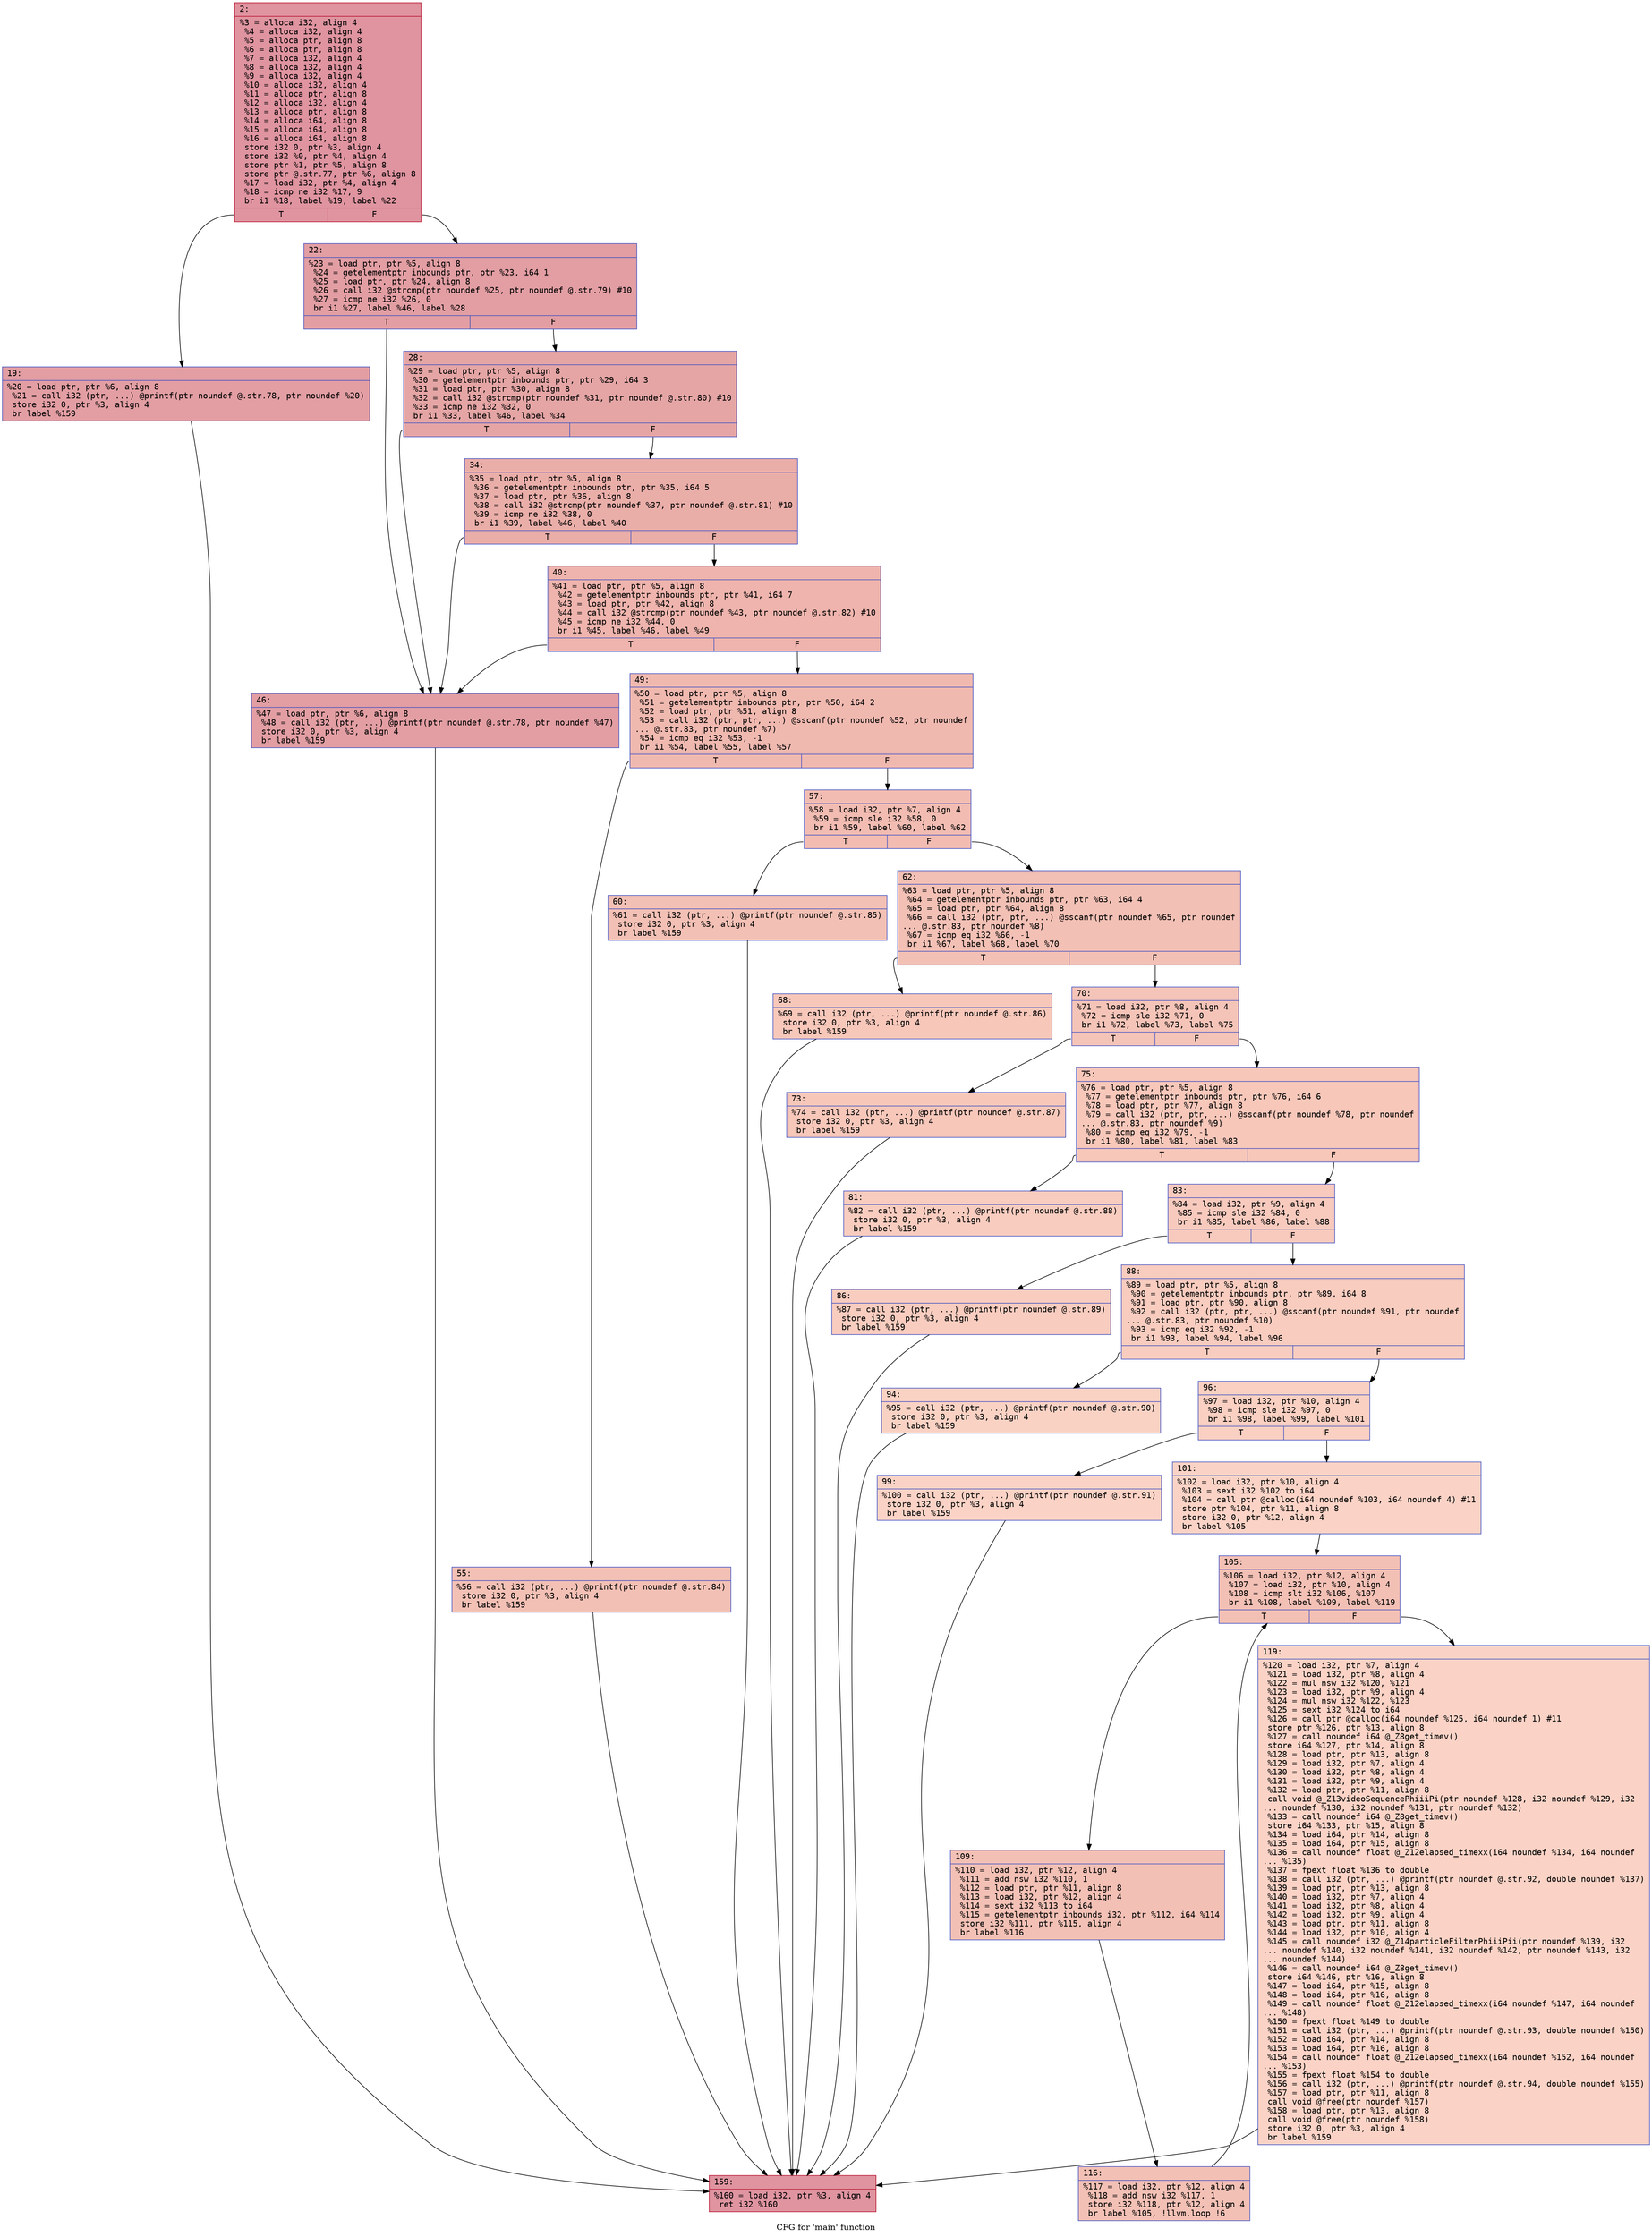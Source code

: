 digraph "CFG for 'main' function" {
	label="CFG for 'main' function";

	Node0x600001831a40 [shape=record,color="#b70d28ff", style=filled, fillcolor="#b70d2870" fontname="Courier",label="{2:\l|  %3 = alloca i32, align 4\l  %4 = alloca i32, align 4\l  %5 = alloca ptr, align 8\l  %6 = alloca ptr, align 8\l  %7 = alloca i32, align 4\l  %8 = alloca i32, align 4\l  %9 = alloca i32, align 4\l  %10 = alloca i32, align 4\l  %11 = alloca ptr, align 8\l  %12 = alloca i32, align 4\l  %13 = alloca ptr, align 8\l  %14 = alloca i64, align 8\l  %15 = alloca i64, align 8\l  %16 = alloca i64, align 8\l  store i32 0, ptr %3, align 4\l  store i32 %0, ptr %4, align 4\l  store ptr %1, ptr %5, align 8\l  store ptr @.str.77, ptr %6, align 8\l  %17 = load i32, ptr %4, align 4\l  %18 = icmp ne i32 %17, 9\l  br i1 %18, label %19, label %22\l|{<s0>T|<s1>F}}"];
	Node0x600001831a40:s0 -> Node0x600001831a90[tooltip="2 -> 19\nProbability 50.00%" ];
	Node0x600001831a40:s1 -> Node0x600001831ae0[tooltip="2 -> 22\nProbability 50.00%" ];
	Node0x600001831a90 [shape=record,color="#3d50c3ff", style=filled, fillcolor="#be242e70" fontname="Courier",label="{19:\l|  %20 = load ptr, ptr %6, align 8\l  %21 = call i32 (ptr, ...) @printf(ptr noundef @.str.78, ptr noundef %20)\l  store i32 0, ptr %3, align 4\l  br label %159\l}"];
	Node0x600001831a90 -> Node0x600001832300[tooltip="19 -> 159\nProbability 100.00%" ];
	Node0x600001831ae0 [shape=record,color="#3d50c3ff", style=filled, fillcolor="#be242e70" fontname="Courier",label="{22:\l|  %23 = load ptr, ptr %5, align 8\l  %24 = getelementptr inbounds ptr, ptr %23, i64 1\l  %25 = load ptr, ptr %24, align 8\l  %26 = call i32 @strcmp(ptr noundef %25, ptr noundef @.str.79) #10\l  %27 = icmp ne i32 %26, 0\l  br i1 %27, label %46, label %28\l|{<s0>T|<s1>F}}"];
	Node0x600001831ae0:s0 -> Node0x600001831c20[tooltip="22 -> 46\nProbability 62.50%" ];
	Node0x600001831ae0:s1 -> Node0x600001831b30[tooltip="22 -> 28\nProbability 37.50%" ];
	Node0x600001831b30 [shape=record,color="#3d50c3ff", style=filled, fillcolor="#c5333470" fontname="Courier",label="{28:\l|  %29 = load ptr, ptr %5, align 8\l  %30 = getelementptr inbounds ptr, ptr %29, i64 3\l  %31 = load ptr, ptr %30, align 8\l  %32 = call i32 @strcmp(ptr noundef %31, ptr noundef @.str.80) #10\l  %33 = icmp ne i32 %32, 0\l  br i1 %33, label %46, label %34\l|{<s0>T|<s1>F}}"];
	Node0x600001831b30:s0 -> Node0x600001831c20[tooltip="28 -> 46\nProbability 62.50%" ];
	Node0x600001831b30:s1 -> Node0x600001831b80[tooltip="28 -> 34\nProbability 37.50%" ];
	Node0x600001831b80 [shape=record,color="#3d50c3ff", style=filled, fillcolor="#d0473d70" fontname="Courier",label="{34:\l|  %35 = load ptr, ptr %5, align 8\l  %36 = getelementptr inbounds ptr, ptr %35, i64 5\l  %37 = load ptr, ptr %36, align 8\l  %38 = call i32 @strcmp(ptr noundef %37, ptr noundef @.str.81) #10\l  %39 = icmp ne i32 %38, 0\l  br i1 %39, label %46, label %40\l|{<s0>T|<s1>F}}"];
	Node0x600001831b80:s0 -> Node0x600001831c20[tooltip="34 -> 46\nProbability 62.50%" ];
	Node0x600001831b80:s1 -> Node0x600001831bd0[tooltip="34 -> 40\nProbability 37.50%" ];
	Node0x600001831bd0 [shape=record,color="#3d50c3ff", style=filled, fillcolor="#d8564670" fontname="Courier",label="{40:\l|  %41 = load ptr, ptr %5, align 8\l  %42 = getelementptr inbounds ptr, ptr %41, i64 7\l  %43 = load ptr, ptr %42, align 8\l  %44 = call i32 @strcmp(ptr noundef %43, ptr noundef @.str.82) #10\l  %45 = icmp ne i32 %44, 0\l  br i1 %45, label %46, label %49\l|{<s0>T|<s1>F}}"];
	Node0x600001831bd0:s0 -> Node0x600001831c20[tooltip="40 -> 46\nProbability 62.50%" ];
	Node0x600001831bd0:s1 -> Node0x600001831c70[tooltip="40 -> 49\nProbability 37.50%" ];
	Node0x600001831c20 [shape=record,color="#3d50c3ff", style=filled, fillcolor="#be242e70" fontname="Courier",label="{46:\l|  %47 = load ptr, ptr %6, align 8\l  %48 = call i32 (ptr, ...) @printf(ptr noundef @.str.78, ptr noundef %47)\l  store i32 0, ptr %3, align 4\l  br label %159\l}"];
	Node0x600001831c20 -> Node0x600001832300[tooltip="46 -> 159\nProbability 100.00%" ];
	Node0x600001831c70 [shape=record,color="#3d50c3ff", style=filled, fillcolor="#de614d70" fontname="Courier",label="{49:\l|  %50 = load ptr, ptr %5, align 8\l  %51 = getelementptr inbounds ptr, ptr %50, i64 2\l  %52 = load ptr, ptr %51, align 8\l  %53 = call i32 (ptr, ptr, ...) @sscanf(ptr noundef %52, ptr noundef\l... @.str.83, ptr noundef %7)\l  %54 = icmp eq i32 %53, -1\l  br i1 %54, label %55, label %57\l|{<s0>T|<s1>F}}"];
	Node0x600001831c70:s0 -> Node0x600001831cc0[tooltip="49 -> 55\nProbability 37.50%" ];
	Node0x600001831c70:s1 -> Node0x600001831d10[tooltip="49 -> 57\nProbability 62.50%" ];
	Node0x600001831cc0 [shape=record,color="#3d50c3ff", style=filled, fillcolor="#e5705870" fontname="Courier",label="{55:\l|  %56 = call i32 (ptr, ...) @printf(ptr noundef @.str.84)\l  store i32 0, ptr %3, align 4\l  br label %159\l}"];
	Node0x600001831cc0 -> Node0x600001832300[tooltip="55 -> 159\nProbability 100.00%" ];
	Node0x600001831d10 [shape=record,color="#3d50c3ff", style=filled, fillcolor="#e1675170" fontname="Courier",label="{57:\l|  %58 = load i32, ptr %7, align 4\l  %59 = icmp sle i32 %58, 0\l  br i1 %59, label %60, label %62\l|{<s0>T|<s1>F}}"];
	Node0x600001831d10:s0 -> Node0x600001831d60[tooltip="57 -> 60\nProbability 50.00%" ];
	Node0x600001831d10:s1 -> Node0x600001831db0[tooltip="57 -> 62\nProbability 50.00%" ];
	Node0x600001831d60 [shape=record,color="#3d50c3ff", style=filled, fillcolor="#e5705870" fontname="Courier",label="{60:\l|  %61 = call i32 (ptr, ...) @printf(ptr noundef @.str.85)\l  store i32 0, ptr %3, align 4\l  br label %159\l}"];
	Node0x600001831d60 -> Node0x600001832300[tooltip="60 -> 159\nProbability 100.00%" ];
	Node0x600001831db0 [shape=record,color="#3d50c3ff", style=filled, fillcolor="#e5705870" fontname="Courier",label="{62:\l|  %63 = load ptr, ptr %5, align 8\l  %64 = getelementptr inbounds ptr, ptr %63, i64 4\l  %65 = load ptr, ptr %64, align 8\l  %66 = call i32 (ptr, ptr, ...) @sscanf(ptr noundef %65, ptr noundef\l... @.str.83, ptr noundef %8)\l  %67 = icmp eq i32 %66, -1\l  br i1 %67, label %68, label %70\l|{<s0>T|<s1>F}}"];
	Node0x600001831db0:s0 -> Node0x600001831e00[tooltip="62 -> 68\nProbability 37.50%" ];
	Node0x600001831db0:s1 -> Node0x600001831e50[tooltip="62 -> 70\nProbability 62.50%" ];
	Node0x600001831e00 [shape=record,color="#3d50c3ff", style=filled, fillcolor="#ec7f6370" fontname="Courier",label="{68:\l|  %69 = call i32 (ptr, ...) @printf(ptr noundef @.str.86)\l  store i32 0, ptr %3, align 4\l  br label %159\l}"];
	Node0x600001831e00 -> Node0x600001832300[tooltip="68 -> 159\nProbability 100.00%" ];
	Node0x600001831e50 [shape=record,color="#3d50c3ff", style=filled, fillcolor="#e97a5f70" fontname="Courier",label="{70:\l|  %71 = load i32, ptr %8, align 4\l  %72 = icmp sle i32 %71, 0\l  br i1 %72, label %73, label %75\l|{<s0>T|<s1>F}}"];
	Node0x600001831e50:s0 -> Node0x600001831ea0[tooltip="70 -> 73\nProbability 50.00%" ];
	Node0x600001831e50:s1 -> Node0x600001831ef0[tooltip="70 -> 75\nProbability 50.00%" ];
	Node0x600001831ea0 [shape=record,color="#3d50c3ff", style=filled, fillcolor="#ec7f6370" fontname="Courier",label="{73:\l|  %74 = call i32 (ptr, ...) @printf(ptr noundef @.str.87)\l  store i32 0, ptr %3, align 4\l  br label %159\l}"];
	Node0x600001831ea0 -> Node0x600001832300[tooltip="73 -> 159\nProbability 100.00%" ];
	Node0x600001831ef0 [shape=record,color="#3d50c3ff", style=filled, fillcolor="#ec7f6370" fontname="Courier",label="{75:\l|  %76 = load ptr, ptr %5, align 8\l  %77 = getelementptr inbounds ptr, ptr %76, i64 6\l  %78 = load ptr, ptr %77, align 8\l  %79 = call i32 (ptr, ptr, ...) @sscanf(ptr noundef %78, ptr noundef\l... @.str.83, ptr noundef %9)\l  %80 = icmp eq i32 %79, -1\l  br i1 %80, label %81, label %83\l|{<s0>T|<s1>F}}"];
	Node0x600001831ef0:s0 -> Node0x600001831f40[tooltip="75 -> 81\nProbability 37.50%" ];
	Node0x600001831ef0:s1 -> Node0x600001831f90[tooltip="75 -> 83\nProbability 62.50%" ];
	Node0x600001831f40 [shape=record,color="#3d50c3ff", style=filled, fillcolor="#f08b6e70" fontname="Courier",label="{81:\l|  %82 = call i32 (ptr, ...) @printf(ptr noundef @.str.88)\l  store i32 0, ptr %3, align 4\l  br label %159\l}"];
	Node0x600001831f40 -> Node0x600001832300[tooltip="81 -> 159\nProbability 100.00%" ];
	Node0x600001831f90 [shape=record,color="#3d50c3ff", style=filled, fillcolor="#ef886b70" fontname="Courier",label="{83:\l|  %84 = load i32, ptr %9, align 4\l  %85 = icmp sle i32 %84, 0\l  br i1 %85, label %86, label %88\l|{<s0>T|<s1>F}}"];
	Node0x600001831f90:s0 -> Node0x600001831fe0[tooltip="83 -> 86\nProbability 50.00%" ];
	Node0x600001831f90:s1 -> Node0x600001832030[tooltip="83 -> 88\nProbability 50.00%" ];
	Node0x600001831fe0 [shape=record,color="#3d50c3ff", style=filled, fillcolor="#f08b6e70" fontname="Courier",label="{86:\l|  %87 = call i32 (ptr, ...) @printf(ptr noundef @.str.89)\l  store i32 0, ptr %3, align 4\l  br label %159\l}"];
	Node0x600001831fe0 -> Node0x600001832300[tooltip="86 -> 159\nProbability 100.00%" ];
	Node0x600001832030 [shape=record,color="#3d50c3ff", style=filled, fillcolor="#f08b6e70" fontname="Courier",label="{88:\l|  %89 = load ptr, ptr %5, align 8\l  %90 = getelementptr inbounds ptr, ptr %89, i64 8\l  %91 = load ptr, ptr %90, align 8\l  %92 = call i32 (ptr, ptr, ...) @sscanf(ptr noundef %91, ptr noundef\l... @.str.83, ptr noundef %10)\l  %93 = icmp eq i32 %92, -1\l  br i1 %93, label %94, label %96\l|{<s0>T|<s1>F}}"];
	Node0x600001832030:s0 -> Node0x600001832080[tooltip="88 -> 94\nProbability 37.50%" ];
	Node0x600001832030:s1 -> Node0x6000018320d0[tooltip="88 -> 96\nProbability 62.50%" ];
	Node0x600001832080 [shape=record,color="#3d50c3ff", style=filled, fillcolor="#f4987a70" fontname="Courier",label="{94:\l|  %95 = call i32 (ptr, ...) @printf(ptr noundef @.str.90)\l  store i32 0, ptr %3, align 4\l  br label %159\l}"];
	Node0x600001832080 -> Node0x600001832300[tooltip="94 -> 159\nProbability 100.00%" ];
	Node0x6000018320d0 [shape=record,color="#3d50c3ff", style=filled, fillcolor="#f3947570" fontname="Courier",label="{96:\l|  %97 = load i32, ptr %10, align 4\l  %98 = icmp sle i32 %97, 0\l  br i1 %98, label %99, label %101\l|{<s0>T|<s1>F}}"];
	Node0x6000018320d0:s0 -> Node0x600001832120[tooltip="96 -> 99\nProbability 50.00%" ];
	Node0x6000018320d0:s1 -> Node0x600001832170[tooltip="96 -> 101\nProbability 50.00%" ];
	Node0x600001832120 [shape=record,color="#3d50c3ff", style=filled, fillcolor="#f59c7d70" fontname="Courier",label="{99:\l|  %100 = call i32 (ptr, ...) @printf(ptr noundef @.str.91)\l  store i32 0, ptr %3, align 4\l  br label %159\l}"];
	Node0x600001832120 -> Node0x600001832300[tooltip="99 -> 159\nProbability 100.00%" ];
	Node0x600001832170 [shape=record,color="#3d50c3ff", style=filled, fillcolor="#f59c7d70" fontname="Courier",label="{101:\l|  %102 = load i32, ptr %10, align 4\l  %103 = sext i32 %102 to i64\l  %104 = call ptr @calloc(i64 noundef %103, i64 noundef 4) #11\l  store ptr %104, ptr %11, align 8\l  store i32 0, ptr %12, align 4\l  br label %105\l}"];
	Node0x600001832170 -> Node0x6000018321c0[tooltip="101 -> 105\nProbability 100.00%" ];
	Node0x6000018321c0 [shape=record,color="#3d50c3ff", style=filled, fillcolor="#e5705870" fontname="Courier",label="{105:\l|  %106 = load i32, ptr %12, align 4\l  %107 = load i32, ptr %10, align 4\l  %108 = icmp slt i32 %106, %107\l  br i1 %108, label %109, label %119\l|{<s0>T|<s1>F}}"];
	Node0x6000018321c0:s0 -> Node0x600001832210[tooltip="105 -> 109\nProbability 96.88%" ];
	Node0x6000018321c0:s1 -> Node0x6000018322b0[tooltip="105 -> 119\nProbability 3.12%" ];
	Node0x600001832210 [shape=record,color="#3d50c3ff", style=filled, fillcolor="#e5705870" fontname="Courier",label="{109:\l|  %110 = load i32, ptr %12, align 4\l  %111 = add nsw i32 %110, 1\l  %112 = load ptr, ptr %11, align 8\l  %113 = load i32, ptr %12, align 4\l  %114 = sext i32 %113 to i64\l  %115 = getelementptr inbounds i32, ptr %112, i64 %114\l  store i32 %111, ptr %115, align 4\l  br label %116\l}"];
	Node0x600001832210 -> Node0x600001832260[tooltip="109 -> 116\nProbability 100.00%" ];
	Node0x600001832260 [shape=record,color="#3d50c3ff", style=filled, fillcolor="#e5705870" fontname="Courier",label="{116:\l|  %117 = load i32, ptr %12, align 4\l  %118 = add nsw i32 %117, 1\l  store i32 %118, ptr %12, align 4\l  br label %105, !llvm.loop !6\l}"];
	Node0x600001832260 -> Node0x6000018321c0[tooltip="116 -> 105\nProbability 100.00%" ];
	Node0x6000018322b0 [shape=record,color="#3d50c3ff", style=filled, fillcolor="#f59c7d70" fontname="Courier",label="{119:\l|  %120 = load i32, ptr %7, align 4\l  %121 = load i32, ptr %8, align 4\l  %122 = mul nsw i32 %120, %121\l  %123 = load i32, ptr %9, align 4\l  %124 = mul nsw i32 %122, %123\l  %125 = sext i32 %124 to i64\l  %126 = call ptr @calloc(i64 noundef %125, i64 noundef 1) #11\l  store ptr %126, ptr %13, align 8\l  %127 = call noundef i64 @_Z8get_timev()\l  store i64 %127, ptr %14, align 8\l  %128 = load ptr, ptr %13, align 8\l  %129 = load i32, ptr %7, align 4\l  %130 = load i32, ptr %8, align 4\l  %131 = load i32, ptr %9, align 4\l  %132 = load ptr, ptr %11, align 8\l  call void @_Z13videoSequencePhiiiPi(ptr noundef %128, i32 noundef %129, i32\l... noundef %130, i32 noundef %131, ptr noundef %132)\l  %133 = call noundef i64 @_Z8get_timev()\l  store i64 %133, ptr %15, align 8\l  %134 = load i64, ptr %14, align 8\l  %135 = load i64, ptr %15, align 8\l  %136 = call noundef float @_Z12elapsed_timexx(i64 noundef %134, i64 noundef\l... %135)\l  %137 = fpext float %136 to double\l  %138 = call i32 (ptr, ...) @printf(ptr noundef @.str.92, double noundef %137)\l  %139 = load ptr, ptr %13, align 8\l  %140 = load i32, ptr %7, align 4\l  %141 = load i32, ptr %8, align 4\l  %142 = load i32, ptr %9, align 4\l  %143 = load ptr, ptr %11, align 8\l  %144 = load i32, ptr %10, align 4\l  %145 = call noundef i32 @_Z14particleFilterPhiiiPii(ptr noundef %139, i32\l... noundef %140, i32 noundef %141, i32 noundef %142, ptr noundef %143, i32\l... noundef %144)\l  %146 = call noundef i64 @_Z8get_timev()\l  store i64 %146, ptr %16, align 8\l  %147 = load i64, ptr %15, align 8\l  %148 = load i64, ptr %16, align 8\l  %149 = call noundef float @_Z12elapsed_timexx(i64 noundef %147, i64 noundef\l... %148)\l  %150 = fpext float %149 to double\l  %151 = call i32 (ptr, ...) @printf(ptr noundef @.str.93, double noundef %150)\l  %152 = load i64, ptr %14, align 8\l  %153 = load i64, ptr %16, align 8\l  %154 = call noundef float @_Z12elapsed_timexx(i64 noundef %152, i64 noundef\l... %153)\l  %155 = fpext float %154 to double\l  %156 = call i32 (ptr, ...) @printf(ptr noundef @.str.94, double noundef %155)\l  %157 = load ptr, ptr %11, align 8\l  call void @free(ptr noundef %157)\l  %158 = load ptr, ptr %13, align 8\l  call void @free(ptr noundef %158)\l  store i32 0, ptr %3, align 4\l  br label %159\l}"];
	Node0x6000018322b0 -> Node0x600001832300[tooltip="119 -> 159\nProbability 100.00%" ];
	Node0x600001832300 [shape=record,color="#b70d28ff", style=filled, fillcolor="#b70d2870" fontname="Courier",label="{159:\l|  %160 = load i32, ptr %3, align 4\l  ret i32 %160\l}"];
}
